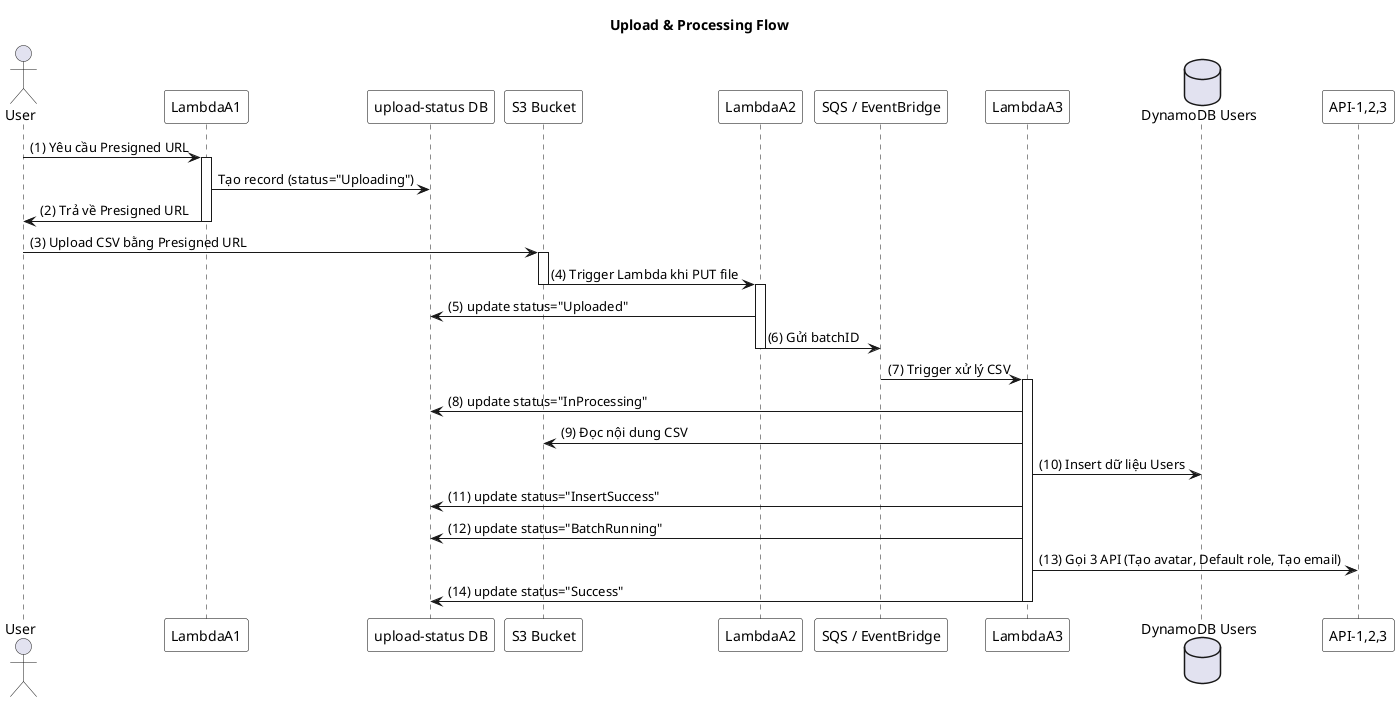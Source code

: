 @startuml BasicDesignSequence
title Upload & Processing Flow

skinparam participant {
  BackgroundColor white
  BorderColor black
  FontSize 14
}

actor User as user
participant "LambdaA1" as lA1
participant "upload-status DB" as dbStatus
participant "S3 Bucket" as s3
participant "LambdaA2" as lA2
participant "SQS / EventBridge" as sqs
participant "LambdaA3" as lA3
database "DynamoDB Users" as dbUsers
participant "API-1,2,3" as apis

user -> lA1: (1) Yêu cầu Presigned URL
activate lA1
lA1 -> dbStatus: Tạo record (status="Uploading")
lA1 -> user: (2) Trả về Presigned URL
deactivate lA1

user -> s3: (3) Upload CSV bằng Presigned URL
activate s3
s3 -> lA2: (4) Trigger Lambda khi PUT file
deactivate s3

activate lA2
lA2 -> dbStatus: (5) update status="Uploaded"
lA2 -> sqs: (6) Gửi batchID
deactivate lA2

sqs -> lA3: (7) Trigger xử lý CSV
activate lA3
lA3 -> dbStatus: (8) update status="InProcessing"
lA3 -> s3: (9) Đọc nội dung CSV
lA3 -> dbUsers: (10) Insert dữ liệu Users
lA3 -> dbStatus: (11) update status="InsertSuccess"

lA3 -> dbStatus: (12) update status="BatchRunning"
lA3 -> apis: (13) Gọi 3 API (Tạo avatar, Default role, Tạo email)
lA3 -> dbStatus: (14) update status="Success"
deactivate lA3
@enduml